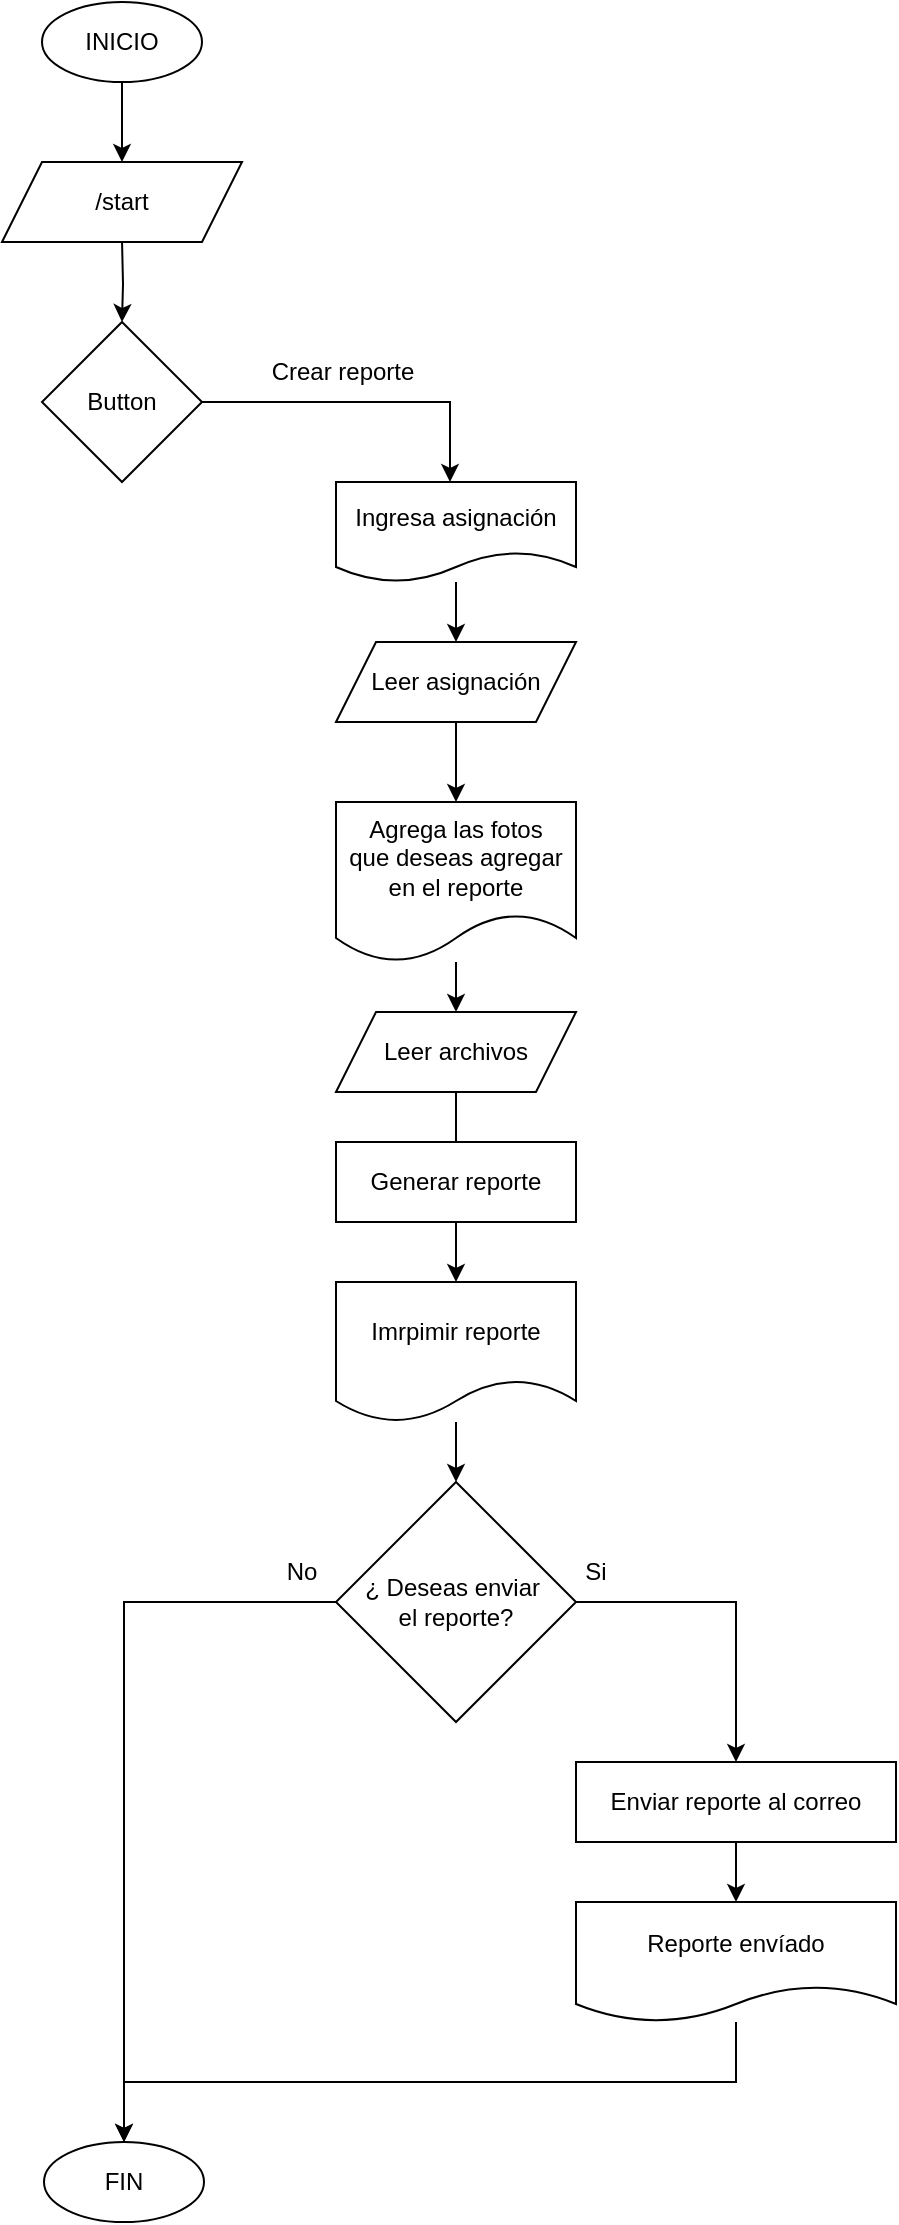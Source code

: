 <mxfile version="24.5.1" type="device">
  <diagram id="C5RBs43oDa-KdzZeNtuy" name="Page-1">
    <mxGraphModel dx="1687" dy="1029" grid="1" gridSize="10" guides="1" tooltips="1" connect="1" arrows="1" fold="1" page="1" pageScale="1" pageWidth="827" pageHeight="1169" math="0" shadow="0">
      <root>
        <mxCell id="WIyWlLk6GJQsqaUBKTNV-0" />
        <mxCell id="WIyWlLk6GJQsqaUBKTNV-1" parent="WIyWlLk6GJQsqaUBKTNV-0" />
        <mxCell id="0ZvLkCZRmf50Yg0wXmrY-2" value="" style="edgeStyle=orthogonalEdgeStyle;rounded=0;orthogonalLoop=1;jettySize=auto;html=1;" edge="1" parent="WIyWlLk6GJQsqaUBKTNV-1" source="0ZvLkCZRmf50Yg0wXmrY-0">
          <mxGeometry relative="1" as="geometry">
            <mxPoint x="413" y="120" as="targetPoint" />
          </mxGeometry>
        </mxCell>
        <mxCell id="0ZvLkCZRmf50Yg0wXmrY-0" value="INICIO" style="ellipse;whiteSpace=wrap;html=1;" vertex="1" parent="WIyWlLk6GJQsqaUBKTNV-1">
          <mxGeometry x="373" y="40" width="80" height="40" as="geometry" />
        </mxCell>
        <mxCell id="0ZvLkCZRmf50Yg0wXmrY-4" value="" style="edgeStyle=orthogonalEdgeStyle;rounded=0;orthogonalLoop=1;jettySize=auto;html=1;" edge="1" parent="WIyWlLk6GJQsqaUBKTNV-1" target="0ZvLkCZRmf50Yg0wXmrY-3">
          <mxGeometry relative="1" as="geometry">
            <mxPoint x="413.021" y="160" as="sourcePoint" />
          </mxGeometry>
        </mxCell>
        <mxCell id="0ZvLkCZRmf50Yg0wXmrY-7" style="edgeStyle=orthogonalEdgeStyle;rounded=0;orthogonalLoop=1;jettySize=auto;html=1;" edge="1" parent="WIyWlLk6GJQsqaUBKTNV-1">
          <mxGeometry relative="1" as="geometry">
            <mxPoint x="440" y="240" as="sourcePoint" />
            <mxPoint x="577" y="280" as="targetPoint" />
            <Array as="points">
              <mxPoint x="577" y="240" />
            </Array>
          </mxGeometry>
        </mxCell>
        <mxCell id="0ZvLkCZRmf50Yg0wXmrY-3" value="Button" style="rhombus;whiteSpace=wrap;html=1;" vertex="1" parent="WIyWlLk6GJQsqaUBKTNV-1">
          <mxGeometry x="373" y="200" width="80" height="80" as="geometry" />
        </mxCell>
        <mxCell id="0ZvLkCZRmf50Yg0wXmrY-5" value="/start" style="shape=parallelogram;perimeter=parallelogramPerimeter;whiteSpace=wrap;html=1;fixedSize=1;" vertex="1" parent="WIyWlLk6GJQsqaUBKTNV-1">
          <mxGeometry x="353" y="120" width="120" height="40" as="geometry" />
        </mxCell>
        <mxCell id="0ZvLkCZRmf50Yg0wXmrY-9" style="edgeStyle=orthogonalEdgeStyle;rounded=0;orthogonalLoop=1;jettySize=auto;html=1;entryX=0.5;entryY=0;entryDx=0;entryDy=0;" edge="1" parent="WIyWlLk6GJQsqaUBKTNV-1" source="0ZvLkCZRmf50Yg0wXmrY-6" target="0ZvLkCZRmf50Yg0wXmrY-8">
          <mxGeometry relative="1" as="geometry" />
        </mxCell>
        <mxCell id="0ZvLkCZRmf50Yg0wXmrY-6" value="Ingresa asignación" style="shape=document;whiteSpace=wrap;html=1;boundedLbl=1;" vertex="1" parent="WIyWlLk6GJQsqaUBKTNV-1">
          <mxGeometry x="520" y="280" width="120" height="50" as="geometry" />
        </mxCell>
        <mxCell id="0ZvLkCZRmf50Yg0wXmrY-11" value="" style="edgeStyle=orthogonalEdgeStyle;rounded=0;orthogonalLoop=1;jettySize=auto;html=1;" edge="1" parent="WIyWlLk6GJQsqaUBKTNV-1" source="0ZvLkCZRmf50Yg0wXmrY-8" target="0ZvLkCZRmf50Yg0wXmrY-10">
          <mxGeometry relative="1" as="geometry" />
        </mxCell>
        <mxCell id="0ZvLkCZRmf50Yg0wXmrY-8" value="Leer asignación" style="shape=parallelogram;perimeter=parallelogramPerimeter;whiteSpace=wrap;html=1;fixedSize=1;" vertex="1" parent="WIyWlLk6GJQsqaUBKTNV-1">
          <mxGeometry x="520" y="360" width="120" height="40" as="geometry" />
        </mxCell>
        <mxCell id="0ZvLkCZRmf50Yg0wXmrY-13" value="" style="edgeStyle=orthogonalEdgeStyle;rounded=0;orthogonalLoop=1;jettySize=auto;html=1;" edge="1" parent="WIyWlLk6GJQsqaUBKTNV-1" source="0ZvLkCZRmf50Yg0wXmrY-10" target="0ZvLkCZRmf50Yg0wXmrY-12">
          <mxGeometry relative="1" as="geometry" />
        </mxCell>
        <mxCell id="0ZvLkCZRmf50Yg0wXmrY-10" value="Agrega las fotos&lt;div&gt;que deseas agregar en el reporte&lt;/div&gt;" style="shape=document;whiteSpace=wrap;html=1;boundedLbl=1;" vertex="1" parent="WIyWlLk6GJQsqaUBKTNV-1">
          <mxGeometry x="520" y="440" width="120" height="80" as="geometry" />
        </mxCell>
        <mxCell id="0ZvLkCZRmf50Yg0wXmrY-17" value="" style="edgeStyle=orthogonalEdgeStyle;rounded=0;orthogonalLoop=1;jettySize=auto;html=1;" edge="1" parent="WIyWlLk6GJQsqaUBKTNV-1" source="0ZvLkCZRmf50Yg0wXmrY-12" target="0ZvLkCZRmf50Yg0wXmrY-16">
          <mxGeometry relative="1" as="geometry" />
        </mxCell>
        <mxCell id="0ZvLkCZRmf50Yg0wXmrY-12" value="Leer archivos" style="shape=parallelogram;perimeter=parallelogramPerimeter;whiteSpace=wrap;html=1;fixedSize=1;" vertex="1" parent="WIyWlLk6GJQsqaUBKTNV-1">
          <mxGeometry x="520" y="545" width="120" height="40" as="geometry" />
        </mxCell>
        <mxCell id="0ZvLkCZRmf50Yg0wXmrY-14" value="Crear reporte" style="text;html=1;align=center;verticalAlign=middle;whiteSpace=wrap;rounded=0;" vertex="1" parent="WIyWlLk6GJQsqaUBKTNV-1">
          <mxGeometry x="480" y="210" width="87" height="30" as="geometry" />
        </mxCell>
        <mxCell id="0ZvLkCZRmf50Yg0wXmrY-15" value="Generar reporte" style="rounded=0;whiteSpace=wrap;html=1;" vertex="1" parent="WIyWlLk6GJQsqaUBKTNV-1">
          <mxGeometry x="520" y="610" width="120" height="40" as="geometry" />
        </mxCell>
        <mxCell id="0ZvLkCZRmf50Yg0wXmrY-19" value="" style="edgeStyle=orthogonalEdgeStyle;rounded=0;orthogonalLoop=1;jettySize=auto;html=1;" edge="1" parent="WIyWlLk6GJQsqaUBKTNV-1" source="0ZvLkCZRmf50Yg0wXmrY-16" target="0ZvLkCZRmf50Yg0wXmrY-18">
          <mxGeometry relative="1" as="geometry" />
        </mxCell>
        <mxCell id="0ZvLkCZRmf50Yg0wXmrY-16" value="Imrpimir reporte" style="shape=document;whiteSpace=wrap;html=1;boundedLbl=1;" vertex="1" parent="WIyWlLk6GJQsqaUBKTNV-1">
          <mxGeometry x="520" y="680" width="120" height="70" as="geometry" />
        </mxCell>
        <mxCell id="0ZvLkCZRmf50Yg0wXmrY-22" style="edgeStyle=orthogonalEdgeStyle;rounded=0;orthogonalLoop=1;jettySize=auto;html=1;exitX=1;exitY=0.5;exitDx=0;exitDy=0;entryX=0.5;entryY=0;entryDx=0;entryDy=0;" edge="1" parent="WIyWlLk6GJQsqaUBKTNV-1" source="0ZvLkCZRmf50Yg0wXmrY-18" target="0ZvLkCZRmf50Yg0wXmrY-20">
          <mxGeometry relative="1" as="geometry" />
        </mxCell>
        <mxCell id="0ZvLkCZRmf50Yg0wXmrY-29" style="edgeStyle=orthogonalEdgeStyle;rounded=0;orthogonalLoop=1;jettySize=auto;html=1;exitX=0;exitY=0.5;exitDx=0;exitDy=0;" edge="1" parent="WIyWlLk6GJQsqaUBKTNV-1" source="0ZvLkCZRmf50Yg0wXmrY-18" target="0ZvLkCZRmf50Yg0wXmrY-24">
          <mxGeometry relative="1" as="geometry" />
        </mxCell>
        <mxCell id="0ZvLkCZRmf50Yg0wXmrY-18" value="¿ Deseas enviar&amp;nbsp;&lt;div&gt;el reporte?&lt;/div&gt;" style="rhombus;whiteSpace=wrap;html=1;" vertex="1" parent="WIyWlLk6GJQsqaUBKTNV-1">
          <mxGeometry x="520" y="780" width="120" height="120" as="geometry" />
        </mxCell>
        <mxCell id="0ZvLkCZRmf50Yg0wXmrY-26" value="" style="edgeStyle=orthogonalEdgeStyle;rounded=0;orthogonalLoop=1;jettySize=auto;html=1;" edge="1" parent="WIyWlLk6GJQsqaUBKTNV-1" source="0ZvLkCZRmf50Yg0wXmrY-20" target="0ZvLkCZRmf50Yg0wXmrY-25">
          <mxGeometry relative="1" as="geometry" />
        </mxCell>
        <mxCell id="0ZvLkCZRmf50Yg0wXmrY-20" value="Enviar reporte al correo" style="rounded=0;whiteSpace=wrap;html=1;" vertex="1" parent="WIyWlLk6GJQsqaUBKTNV-1">
          <mxGeometry x="640" y="920" width="160" height="40" as="geometry" />
        </mxCell>
        <mxCell id="0ZvLkCZRmf50Yg0wXmrY-23" value="Si" style="text;html=1;align=center;verticalAlign=middle;whiteSpace=wrap;rounded=0;" vertex="1" parent="WIyWlLk6GJQsqaUBKTNV-1">
          <mxGeometry x="620" y="810" width="60" height="30" as="geometry" />
        </mxCell>
        <mxCell id="0ZvLkCZRmf50Yg0wXmrY-24" value="FIN" style="ellipse;whiteSpace=wrap;html=1;" vertex="1" parent="WIyWlLk6GJQsqaUBKTNV-1">
          <mxGeometry x="374" y="1110" width="80" height="40" as="geometry" />
        </mxCell>
        <mxCell id="0ZvLkCZRmf50Yg0wXmrY-28" style="edgeStyle=orthogonalEdgeStyle;rounded=0;orthogonalLoop=1;jettySize=auto;html=1;" edge="1" parent="WIyWlLk6GJQsqaUBKTNV-1" source="0ZvLkCZRmf50Yg0wXmrY-25" target="0ZvLkCZRmf50Yg0wXmrY-24">
          <mxGeometry relative="1" as="geometry">
            <Array as="points">
              <mxPoint x="720" y="1080" />
              <mxPoint x="414" y="1080" />
            </Array>
          </mxGeometry>
        </mxCell>
        <mxCell id="0ZvLkCZRmf50Yg0wXmrY-25" value="Reporte envíado" style="shape=document;whiteSpace=wrap;html=1;boundedLbl=1;" vertex="1" parent="WIyWlLk6GJQsqaUBKTNV-1">
          <mxGeometry x="640" y="990" width="160" height="60" as="geometry" />
        </mxCell>
        <mxCell id="0ZvLkCZRmf50Yg0wXmrY-30" value="No" style="text;html=1;align=center;verticalAlign=middle;whiteSpace=wrap;rounded=0;" vertex="1" parent="WIyWlLk6GJQsqaUBKTNV-1">
          <mxGeometry x="473" y="810" width="60" height="30" as="geometry" />
        </mxCell>
      </root>
    </mxGraphModel>
  </diagram>
</mxfile>
